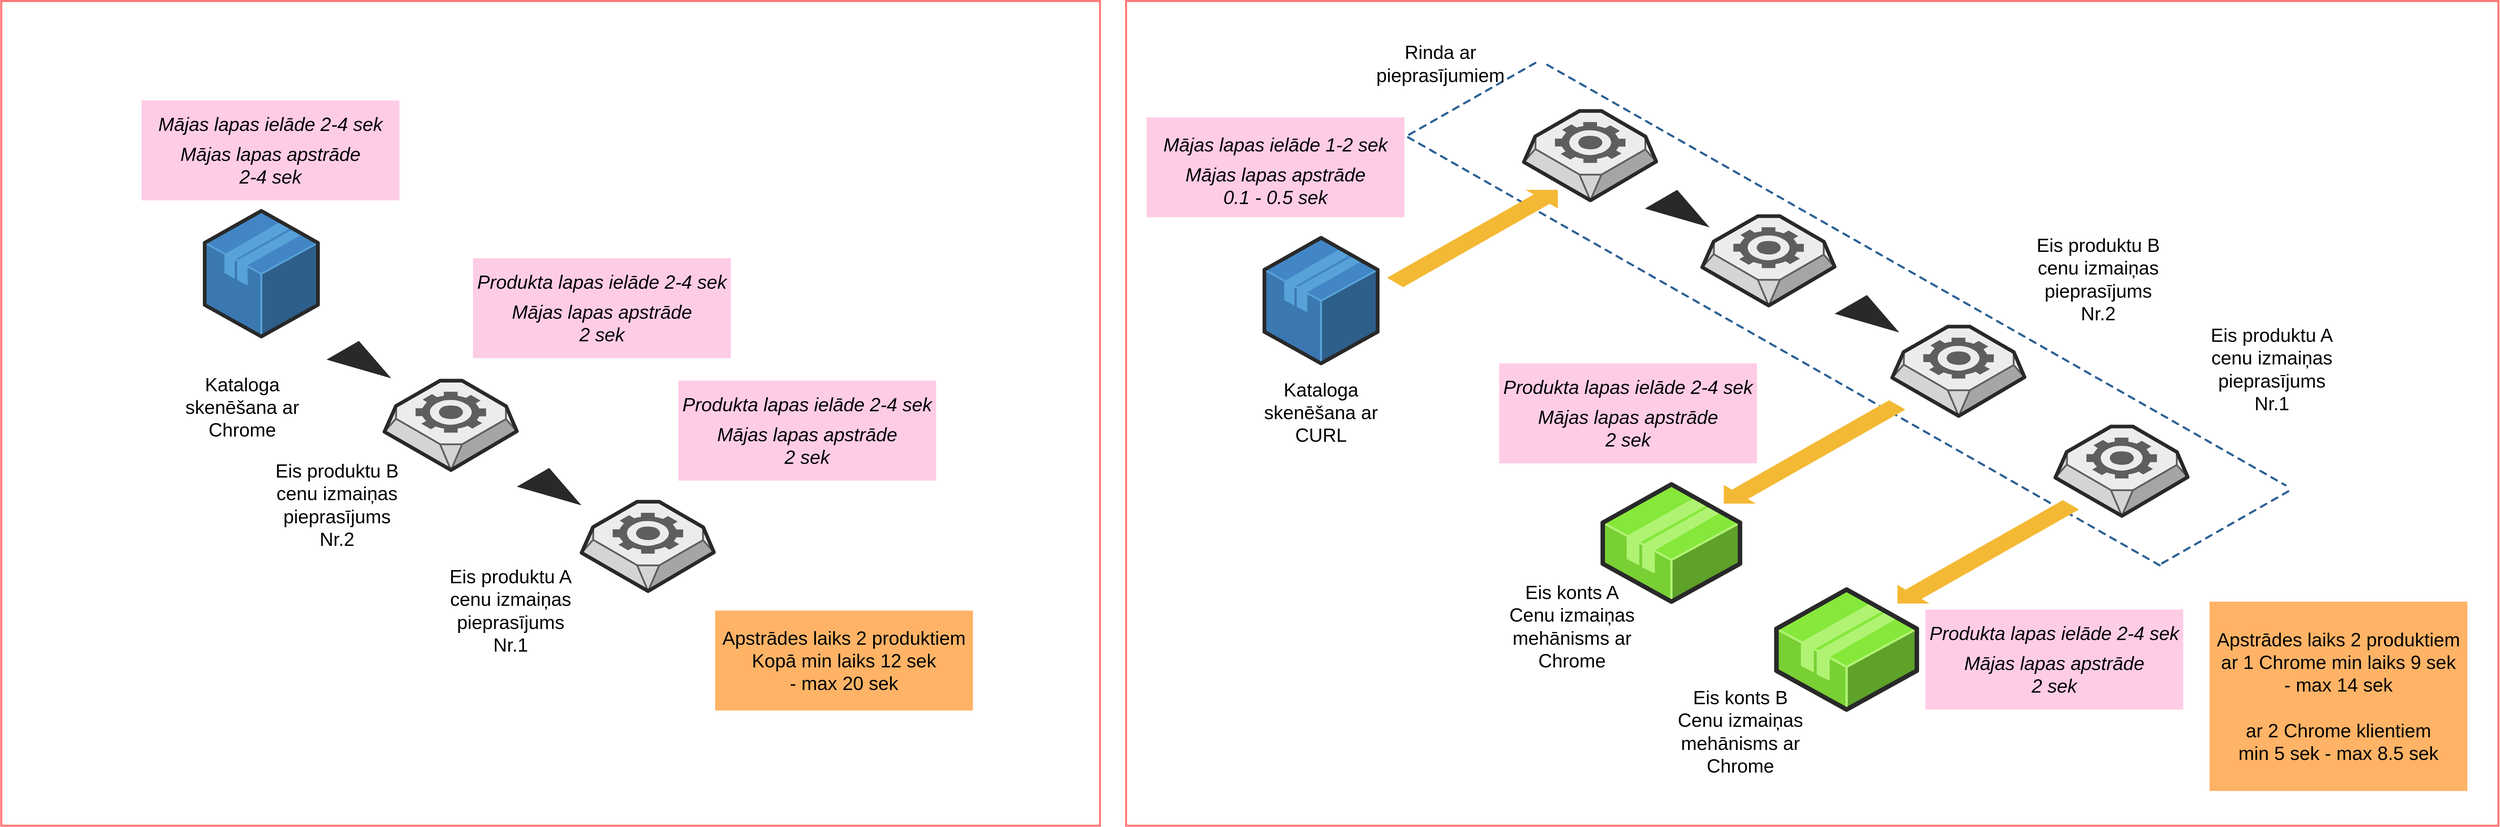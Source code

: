 <mxfile version="13.7.7" type="github">
  <diagram name="Page-1" id="aaaa8250-4180-3840-79b5-4cada1eebb92">
    <mxGraphModel dx="7850" dy="2460" grid="1" gridSize="10" guides="1" tooltips="1" connect="1" arrows="1" fold="1" page="1" pageScale="1" pageWidth="850" pageHeight="1100" background="#ffffff" math="0" shadow="0">
      <root>
        <mxCell id="0" />
        <mxCell id="1" parent="0" />
        <mxCell id="n017cbdm8rM538X0vNHp-84" value="" style="shape=ext;double=1;rounded=0;whiteSpace=wrap;html=1;shadow=0;strokeColor=#FF0000;fillColor=none;" vertex="1" parent="1">
          <mxGeometry x="260" y="350" width="2610" height="1570" as="geometry" />
        </mxCell>
        <mxCell id="n017cbdm8rM538X0vNHp-83" value="" style="shape=ext;double=1;rounded=0;whiteSpace=wrap;html=1;shadow=0;strokeColor=#FF0000;fillColor=none;" vertex="1" parent="1">
          <mxGeometry x="-1877.6" y="350" width="2090" height="1570" as="geometry" />
        </mxCell>
        <mxCell id="d5ac148becb70bc-8" value="" style="verticalLabelPosition=bottom;html=1;verticalAlign=top;strokeWidth=1;dashed=0;shape=mxgraph.aws3d.dashedArrowlessEdge;aspect=fixed;rounded=1;shadow=0;comic=0;fontFamily=Verdana;fontSize=12" parent="1" vertex="1">
          <mxGeometry x="1061.29" y="472.2" width="1403.22" height="799.6" as="geometry" />
        </mxCell>
        <mxCell id="d5ac148becb70bc-10" value="" style="verticalLabelPosition=bottom;html=1;verticalAlign=top;strokeWidth=1;dashed=0;shape=mxgraph.aws3d.dashedArrowlessEdge;fillColor=#000000;aspect=fixed;rounded=1;shadow=0;comic=0;fontFamily=Verdana;fontSize=12;fontColor=#000000;flipV=1;" parent="1" vertex="1">
          <mxGeometry x="798.9" y="464" width="248" height="141" as="geometry" />
        </mxCell>
        <mxCell id="d5ac148becb70bc-12" value="" style="verticalLabelPosition=bottom;html=1;verticalAlign=top;strokeWidth=1;dashed=0;shape=mxgraph.aws3d.dashedArrowlessEdge;aspect=fixed;rounded=1;shadow=0;comic=0;fontFamily=Verdana;fontSize=12;flipV=1;" parent="1" vertex="1">
          <mxGeometry x="2229.9" y="1278" width="249" height="142" as="geometry" />
        </mxCell>
        <mxCell id="n017cbdm8rM538X0vNHp-3" value="" style="verticalLabelPosition=bottom;html=1;verticalAlign=top;strokeWidth=1;dashed=0;shape=mxgraph.aws3d.dashedArrowlessEdge;aspect=fixed;rounded=1;shadow=0;comic=0;fontFamily=Verdana;fontSize=12" vertex="1" parent="1">
          <mxGeometry x="796.9" y="610" width="1432" height="816" as="geometry" />
        </mxCell>
        <mxCell id="n017cbdm8rM538X0vNHp-4" value="" style="verticalLabelPosition=bottom;html=1;verticalAlign=top;strokeWidth=1;align=center;outlineConnect=0;dashed=0;outlineConnect=0;shape=mxgraph.aws3d.flatEdge;fillColor=#000000;aspect=fixed;" vertex="1" parent="1">
          <mxGeometry x="756.9" y="710" width="324.65" height="184.93" as="geometry" />
        </mxCell>
        <mxCell id="n017cbdm8rM538X0vNHp-5" value="" style="verticalLabelPosition=bottom;html=1;verticalAlign=top;strokeWidth=1;align=center;outlineConnect=0;dashed=0;outlineConnect=0;shape=mxgraph.aws3d.application;fillColor=#4286c5;strokeColor=#57A2D8;aspect=fixed;" vertex="1" parent="1">
          <mxGeometry x="523.9" y="801.2" width="215.2" height="238.8" as="geometry" />
        </mxCell>
        <mxCell id="n017cbdm8rM538X0vNHp-6" value="" style="verticalLabelPosition=bottom;html=1;verticalAlign=top;strokeWidth=1;align=center;outlineConnect=0;dashed=0;outlineConnect=0;shape=mxgraph.aws3d.application2;fillColor=#86E83A;strokeColor=#B0F373;aspect=fixed;" vertex="1" parent="1">
          <mxGeometry x="1496.9" y="1470" width="266.83" height="228.1" as="geometry" />
        </mxCell>
        <mxCell id="n017cbdm8rM538X0vNHp-8" value="" style="verticalLabelPosition=bottom;html=1;verticalAlign=top;strokeWidth=1;align=center;outlineConnect=0;dashed=0;outlineConnect=0;shape=mxgraph.aws3d.worker;fillColor=#ECECEC;strokeColor=#5E5E5E;aspect=fixed;" vertex="1" parent="1">
          <mxGeometry x="1355.9" y="760" width="251.6" height="170" as="geometry" />
        </mxCell>
        <mxCell id="n017cbdm8rM538X0vNHp-9" value="" style="verticalLabelPosition=bottom;html=1;verticalAlign=top;strokeWidth=1;align=center;outlineConnect=0;dashed=0;outlineConnect=0;shape=mxgraph.aws3d.worker;fillColor=#ECECEC;strokeColor=#5E5E5E;aspect=fixed;" vertex="1" parent="1">
          <mxGeometry x="1716.9" y="970" width="251.6" height="170" as="geometry" />
        </mxCell>
        <mxCell id="n017cbdm8rM538X0vNHp-10" value="" style="verticalLabelPosition=bottom;html=1;verticalAlign=top;strokeWidth=1;align=center;outlineConnect=0;dashed=0;outlineConnect=0;shape=mxgraph.aws3d.flatEdge;fillColor=#000000;aspect=fixed;direction=west;" vertex="1" parent="1">
          <mxGeometry x="1396.9" y="1110" width="345.11" height="196.59" as="geometry" />
        </mxCell>
        <mxCell id="n017cbdm8rM538X0vNHp-11" value="" style="verticalLabelPosition=bottom;html=1;verticalAlign=top;strokeWidth=1;align=center;outlineConnect=0;dashed=0;outlineConnect=0;shape=mxgraph.aws3d.application2;fillColor=#86E83A;strokeColor=#B0F373;aspect=fixed;" vertex="1" parent="1">
          <mxGeometry x="1166.9" y="1270" width="260.87" height="223" as="geometry" />
        </mxCell>
        <mxCell id="n017cbdm8rM538X0vNHp-12" value="" style="verticalLabelPosition=bottom;html=1;verticalAlign=top;strokeWidth=1;align=center;outlineConnect=0;dashed=0;outlineConnect=0;shape=mxgraph.aws3d.worker;fillColor=#ECECEC;strokeColor=#5E5E5E;aspect=fixed;" vertex="1" parent="1">
          <mxGeometry x="2026.9" y="1160" width="251.6" height="170" as="geometry" />
        </mxCell>
        <mxCell id="n017cbdm8rM538X0vNHp-13" value="" style="verticalLabelPosition=bottom;html=1;verticalAlign=top;strokeWidth=1;align=center;outlineConnect=0;dashed=0;outlineConnect=0;shape=mxgraph.aws3d.flatEdge;fillColor=#000000;aspect=fixed;direction=west;" vertex="1" parent="1">
          <mxGeometry x="1726.9" y="1300" width="345.11" height="196.59" as="geometry" />
        </mxCell>
        <mxCell id="n017cbdm8rM538X0vNHp-16" value="&lt;div&gt;&lt;font style=&quot;font-size: 36px&quot;&gt;Kataloga skenēšana ar CURL&lt;/font&gt;&lt;/div&gt;&lt;div&gt;&lt;br&gt;&lt;/div&gt;" style="text;html=1;strokeColor=none;fillColor=none;align=center;verticalAlign=middle;whiteSpace=wrap;rounded=0;" vertex="1" parent="1">
          <mxGeometry x="480" y="1070" width="303" height="140" as="geometry" />
        </mxCell>
        <mxCell id="n017cbdm8rM538X0vNHp-18" value="&lt;div&gt;&lt;div&gt;&lt;font style=&quot;font-size: 36px&quot;&gt;Eis produktu B cenu izmaiņas pieprasījums&lt;/font&gt;&lt;/div&gt;&lt;/div&gt;&lt;div&gt;&lt;font style=&quot;font-size: 36px&quot;&gt;Nr.2&lt;/font&gt;&lt;/div&gt;" style="text;html=1;strokeColor=none;fillColor=none;align=center;verticalAlign=middle;whiteSpace=wrap;rounded=0;" vertex="1" parent="1">
          <mxGeometry x="1956.9" y="810" width="303" height="140" as="geometry" />
        </mxCell>
        <mxCell id="n017cbdm8rM538X0vNHp-19" value="&lt;font style=&quot;font-size: 36px&quot;&gt;Rinda ar pieprasījumiem&lt;/font&gt;" style="text;html=1;strokeColor=none;fillColor=none;align=center;verticalAlign=middle;whiteSpace=wrap;rounded=0;" vertex="1" parent="1">
          <mxGeometry x="706.9" y="400" width="303" height="140" as="geometry" />
        </mxCell>
        <mxCell id="n017cbdm8rM538X0vNHp-20" value="&lt;div&gt;&lt;font style=&quot;font-size: 36px&quot;&gt;Eis konts A&lt;/font&gt;&lt;/div&gt;&lt;div&gt;&lt;font style=&quot;font-size: 36px&quot;&gt;Cenu izmaiņas mehānisms ar Chrome&lt;br&gt;&lt;/font&gt;&lt;/div&gt;" style="text;html=1;strokeColor=none;fillColor=none;align=center;verticalAlign=middle;whiteSpace=wrap;rounded=0;" vertex="1" parent="1">
          <mxGeometry x="956.9" y="1470" width="303" height="140" as="geometry" />
        </mxCell>
        <mxCell id="n017cbdm8rM538X0vNHp-24" value="&lt;div&gt;&lt;font style=&quot;font-size: 36px&quot;&gt;Eis konts B&lt;br&gt;&lt;/font&gt;&lt;/div&gt;&lt;div&gt;&lt;font style=&quot;font-size: 36px&quot;&gt;Cenu izmaiņas mehānisms ar Chrome&lt;br&gt;&lt;/font&gt;&lt;/div&gt;" style="text;html=1;strokeColor=none;fillColor=none;align=center;verticalAlign=middle;whiteSpace=wrap;rounded=0;" vertex="1" parent="1">
          <mxGeometry x="1276.9" y="1670" width="303" height="140" as="geometry" />
        </mxCell>
        <mxCell id="n017cbdm8rM538X0vNHp-28" value="" style="verticalLabelPosition=bottom;html=1;verticalAlign=top;strokeWidth=1;align=center;outlineConnect=0;dashed=0;outlineConnect=0;shape=mxgraph.aws3d.arrowhead;aspect=fixed;shadow=0;direction=west;" vertex="1" parent="1">
          <mxGeometry x="1246.9" y="710" width="122.98" height="71.2" as="geometry" />
        </mxCell>
        <mxCell id="n017cbdm8rM538X0vNHp-29" value="" style="verticalLabelPosition=bottom;html=1;verticalAlign=top;strokeWidth=1;align=center;outlineConnect=0;dashed=0;outlineConnect=0;shape=mxgraph.aws3d.arrowhead;aspect=fixed;shadow=0;direction=west;" vertex="1" parent="1">
          <mxGeometry x="1607.5" y="910" width="122.98" height="71.2" as="geometry" />
        </mxCell>
        <mxCell id="n017cbdm8rM538X0vNHp-30" value="Text" style="text;html=1;strokeColor=none;fillColor=none;align=center;verticalAlign=middle;whiteSpace=wrap;rounded=0;shadow=0;" vertex="1" parent="1">
          <mxGeometry x="1056.9" y="1090" width="40" height="20" as="geometry" />
        </mxCell>
        <mxCell id="n017cbdm8rM538X0vNHp-31" value="&lt;div&gt;&lt;div&gt;&lt;font style=&quot;font-size: 36px&quot;&gt;Eis produktu A cenu izmaiņas pieprasījums&lt;/font&gt;&lt;/div&gt;&lt;/div&gt;&lt;div&gt;&lt;font style=&quot;font-size: 36px&quot;&gt;Nr.1&lt;br&gt;&lt;/font&gt;&lt;/div&gt;" style="text;html=1;strokeColor=none;fillColor=none;align=center;verticalAlign=middle;whiteSpace=wrap;rounded=0;" vertex="1" parent="1">
          <mxGeometry x="2286.9" y="981.2" width="303" height="140" as="geometry" />
        </mxCell>
        <mxCell id="n017cbdm8rM538X0vNHp-32" value="" style="verticalLabelPosition=bottom;html=1;verticalAlign=top;strokeWidth=1;align=center;outlineConnect=0;dashed=0;outlineConnect=0;shape=mxgraph.aws3d.application;fillColor=#4286c5;strokeColor=#57A2D8;aspect=fixed;" vertex="1" parent="1">
          <mxGeometry x="-1490" y="750.0" width="215.2" height="238.8" as="geometry" />
        </mxCell>
        <mxCell id="n017cbdm8rM538X0vNHp-33" value="&lt;div&gt;&lt;font style=&quot;font-size: 36px&quot;&gt;Kataloga skenēšana ar Chrome&lt;br&gt;&lt;/font&gt;&lt;/div&gt;&lt;div&gt;&lt;br&gt;&lt;/div&gt;" style="text;html=1;strokeColor=none;fillColor=none;align=center;verticalAlign=middle;whiteSpace=wrap;rounded=0;" vertex="1" parent="1">
          <mxGeometry x="-1570" y="1060" width="303" height="140" as="geometry" />
        </mxCell>
        <mxCell id="n017cbdm8rM538X0vNHp-34" value="" style="verticalLabelPosition=bottom;html=1;verticalAlign=top;strokeWidth=1;align=center;outlineConnect=0;dashed=0;outlineConnect=0;shape=mxgraph.aws3d.worker;fillColor=#ECECEC;strokeColor=#5E5E5E;aspect=fixed;" vertex="1" parent="1">
          <mxGeometry x="1016.9" y="560.0" width="251.6" height="170" as="geometry" />
        </mxCell>
        <mxCell id="n017cbdm8rM538X0vNHp-36" value="" style="verticalLabelPosition=bottom;html=1;verticalAlign=top;strokeWidth=1;align=center;outlineConnect=0;dashed=0;outlineConnect=0;shape=mxgraph.aws3d.worker;fillColor=#ECECEC;strokeColor=#5E5E5E;aspect=fixed;" vertex="1" parent="1">
          <mxGeometry x="-1148.4" y="1072.8" width="251.6" height="170" as="geometry" />
        </mxCell>
        <mxCell id="n017cbdm8rM538X0vNHp-37" value="" style="verticalLabelPosition=bottom;html=1;verticalAlign=top;strokeWidth=1;align=center;outlineConnect=0;dashed=0;outlineConnect=0;shape=mxgraph.aws3d.arrowhead;aspect=fixed;shadow=0;direction=west;" vertex="1" parent="1">
          <mxGeometry x="-1258.4" y="997.2" width="122.98" height="71.2" as="geometry" />
        </mxCell>
        <mxCell id="n017cbdm8rM538X0vNHp-38" value="" style="verticalLabelPosition=bottom;html=1;verticalAlign=top;strokeWidth=1;align=center;outlineConnect=0;dashed=0;outlineConnect=0;shape=mxgraph.aws3d.worker;fillColor=#ECECEC;strokeColor=#5E5E5E;aspect=fixed;" vertex="1" parent="1">
          <mxGeometry x="-773.82" y="1303" width="251.6" height="170" as="geometry" />
        </mxCell>
        <mxCell id="n017cbdm8rM538X0vNHp-39" value="" style="verticalLabelPosition=bottom;html=1;verticalAlign=top;strokeWidth=1;align=center;outlineConnect=0;dashed=0;outlineConnect=0;shape=mxgraph.aws3d.arrowhead;aspect=fixed;shadow=0;direction=west;" vertex="1" parent="1">
          <mxGeometry x="-896.8" y="1238.8" width="122.98" height="71.2" as="geometry" />
        </mxCell>
        <mxCell id="n017cbdm8rM538X0vNHp-41" value="&lt;div&gt;&lt;div&gt;&lt;font style=&quot;font-size: 36px&quot;&gt;Eis produktu A cenu izmaiņas pieprasījums&lt;/font&gt;&lt;/div&gt;&lt;/div&gt;&lt;div&gt;&lt;font style=&quot;font-size: 36px&quot;&gt;Nr.1&lt;br&gt;&lt;/font&gt;&lt;/div&gt;" style="text;html=1;strokeColor=none;fillColor=none;align=center;verticalAlign=middle;whiteSpace=wrap;rounded=0;" vertex="1" parent="1">
          <mxGeometry x="-1060" y="1440" width="303" height="140" as="geometry" />
        </mxCell>
        <mxCell id="n017cbdm8rM538X0vNHp-42" value="&lt;div&gt;&lt;div&gt;&lt;font style=&quot;font-size: 36px&quot;&gt;Eis produktu B cenu izmaiņas pieprasījums&lt;/font&gt;&lt;/div&gt;&lt;/div&gt;&lt;div&gt;&lt;font style=&quot;font-size: 36px&quot;&gt;Nr.2&lt;/font&gt;&lt;/div&gt;" style="text;html=1;strokeColor=none;fillColor=none;align=center;verticalAlign=middle;whiteSpace=wrap;rounded=0;" vertex="1" parent="1">
          <mxGeometry x="-1390" y="1238.8" width="303" height="140" as="geometry" />
        </mxCell>
        <mxCell id="n017cbdm8rM538X0vNHp-45" value="&lt;div&gt;&lt;br&gt;&lt;font style=&quot;font-size: 36px&quot;&gt;&lt;span class=&quot;aCOpRe&quot;&gt;&lt;span&gt;&lt;em&gt;Mājas lapas ielāde 2-4 sek&lt;/em&gt;&lt;/span&gt;&lt;/span&gt;&lt;/font&gt;&lt;/div&gt;&lt;div&gt;&lt;br&gt;&lt;font style=&quot;font-size: 36px&quot;&gt;&lt;span class=&quot;aCOpRe&quot;&gt;&lt;span&gt;&lt;em&gt;&lt;font style=&quot;font-size: 36px&quot;&gt;&lt;span class=&quot;aCOpRe&quot;&gt;&lt;span&gt;&lt;em&gt;Mājas lapas apstrāde&lt;/em&gt;&lt;/span&gt;&lt;/span&gt;&lt;/font&gt;&lt;/em&gt;&lt;/span&gt;&lt;/span&gt;&lt;/font&gt;&lt;/div&gt;&lt;div&gt;&lt;font style=&quot;font-size: 36px&quot;&gt;&lt;span class=&quot;aCOpRe&quot;&gt;&lt;span&gt;&lt;em&gt;&lt;font style=&quot;font-size: 36px&quot;&gt;&lt;span class=&quot;aCOpRe&quot;&gt;&lt;span&gt;&lt;em&gt;2-4 sek&lt;br&gt;&lt;/em&gt;&lt;/span&gt;&lt;/span&gt;&lt;/font&gt;&lt;/em&gt;&lt;/span&gt;&lt;/span&gt;&lt;/font&gt;&lt;/div&gt;&lt;div&gt;&lt;br&gt;&lt;/div&gt;" style="text;html=1;strokeColor=none;fillColor=#FFCCE6;align=center;verticalAlign=middle;whiteSpace=wrap;rounded=0;" vertex="1" parent="1">
          <mxGeometry x="-1610" y="540" width="490" height="190" as="geometry" />
        </mxCell>
        <mxCell id="n017cbdm8rM538X0vNHp-47" value="&lt;div&gt;&lt;br&gt;&lt;font style=&quot;font-size: 36px&quot;&gt;&lt;span class=&quot;aCOpRe&quot;&gt;&lt;span&gt;&lt;em&gt;Produkta lapas ielāde 2-4 sek&lt;/em&gt;&lt;/span&gt;&lt;/span&gt;&lt;/font&gt;&lt;/div&gt;&lt;div&gt;&lt;br&gt;&lt;font style=&quot;font-size: 36px&quot;&gt;&lt;span class=&quot;aCOpRe&quot;&gt;&lt;span&gt;&lt;em&gt;&lt;font style=&quot;font-size: 36px&quot;&gt;&lt;span class=&quot;aCOpRe&quot;&gt;&lt;span&gt;&lt;em&gt;Mājas lapas apstrāde&lt;/em&gt;&lt;/span&gt;&lt;/span&gt;&lt;/font&gt;&lt;/em&gt;&lt;/span&gt;&lt;/span&gt;&lt;/font&gt;&lt;/div&gt;&lt;div&gt;&lt;font style=&quot;font-size: 36px&quot;&gt;&lt;span class=&quot;aCOpRe&quot;&gt;&lt;span&gt;&lt;em&gt;&lt;font style=&quot;font-size: 36px&quot;&gt;&lt;span class=&quot;aCOpRe&quot;&gt;&lt;span&gt;&lt;em&gt;2 sek&lt;br&gt;&lt;/em&gt;&lt;/span&gt;&lt;/span&gt;&lt;/font&gt;&lt;/em&gt;&lt;/span&gt;&lt;/span&gt;&lt;/font&gt;&lt;/div&gt;&lt;div&gt;&lt;br&gt;&lt;/div&gt;" style="text;html=1;strokeColor=none;fillColor=#FFCCE6;align=center;verticalAlign=middle;whiteSpace=wrap;rounded=0;" vertex="1" parent="1">
          <mxGeometry x="-980" y="840" width="490" height="190" as="geometry" />
        </mxCell>
        <mxCell id="n017cbdm8rM538X0vNHp-48" value="&lt;div&gt;&lt;br&gt;&lt;font style=&quot;font-size: 36px&quot;&gt;&lt;span class=&quot;aCOpRe&quot;&gt;&lt;span&gt;&lt;em&gt;Produkta lapas ielāde 2-4 sek&lt;/em&gt;&lt;/span&gt;&lt;/span&gt;&lt;/font&gt;&lt;/div&gt;&lt;div&gt;&lt;br&gt;&lt;font style=&quot;font-size: 36px&quot;&gt;&lt;span class=&quot;aCOpRe&quot;&gt;&lt;span&gt;&lt;em&gt;&lt;font style=&quot;font-size: 36px&quot;&gt;&lt;span class=&quot;aCOpRe&quot;&gt;&lt;span&gt;&lt;em&gt;Mājas lapas apstrāde&lt;/em&gt;&lt;/span&gt;&lt;/span&gt;&lt;/font&gt;&lt;/em&gt;&lt;/span&gt;&lt;/span&gt;&lt;/font&gt;&lt;/div&gt;&lt;div&gt;&lt;font style=&quot;font-size: 36px&quot;&gt;&lt;span class=&quot;aCOpRe&quot;&gt;&lt;span&gt;&lt;em&gt;&lt;font style=&quot;font-size: 36px&quot;&gt;&lt;span class=&quot;aCOpRe&quot;&gt;&lt;span&gt;&lt;em&gt;2 sek&lt;br&gt;&lt;/em&gt;&lt;/span&gt;&lt;/span&gt;&lt;/font&gt;&lt;/em&gt;&lt;/span&gt;&lt;/span&gt;&lt;/font&gt;&lt;/div&gt;&lt;div&gt;&lt;br&gt;&lt;/div&gt;" style="text;html=1;strokeColor=none;fillColor=#FFCCE6;align=center;verticalAlign=middle;whiteSpace=wrap;rounded=0;" vertex="1" parent="1">
          <mxGeometry x="-590" y="1072.8" width="490" height="190" as="geometry" />
        </mxCell>
        <mxCell id="n017cbdm8rM538X0vNHp-74" value="&lt;div&gt;&lt;br&gt;&lt;font style=&quot;font-size: 36px&quot;&gt;&lt;span class=&quot;aCOpRe&quot;&gt;&lt;span&gt;&lt;em&gt;Mājas lapas ielāde 1-2 sek&lt;/em&gt;&lt;/span&gt;&lt;/span&gt;&lt;/font&gt;&lt;/div&gt;&lt;div&gt;&lt;br&gt;&lt;font style=&quot;font-size: 36px&quot;&gt;&lt;span class=&quot;aCOpRe&quot;&gt;&lt;span&gt;&lt;em&gt;&lt;font style=&quot;font-size: 36px&quot;&gt;&lt;span class=&quot;aCOpRe&quot;&gt;&lt;span&gt;&lt;em&gt;Mājas lapas apstrāde&lt;/em&gt;&lt;/span&gt;&lt;/span&gt;&lt;/font&gt;&lt;/em&gt;&lt;/span&gt;&lt;/span&gt;&lt;/font&gt;&lt;/div&gt;&lt;div&gt;&lt;font style=&quot;font-size: 36px&quot;&gt;&lt;span class=&quot;aCOpRe&quot;&gt;&lt;span&gt;&lt;em&gt;&lt;font style=&quot;font-size: 36px&quot;&gt;&lt;span class=&quot;aCOpRe&quot;&gt;&lt;span&gt;&lt;em&gt;0.1 - 0.5 sek&lt;br&gt;&lt;/em&gt;&lt;/span&gt;&lt;/span&gt;&lt;/font&gt;&lt;/em&gt;&lt;/span&gt;&lt;/span&gt;&lt;/font&gt;&lt;/div&gt;" style="text;html=1;strokeColor=none;fillColor=#FFCCE6;align=center;verticalAlign=middle;whiteSpace=wrap;rounded=0;" vertex="1" parent="1">
          <mxGeometry x="300.0" y="572.2" width="490" height="190" as="geometry" />
        </mxCell>
        <mxCell id="n017cbdm8rM538X0vNHp-75" value="&lt;div&gt;&lt;br&gt;&lt;font style=&quot;font-size: 36px&quot;&gt;&lt;span class=&quot;aCOpRe&quot;&gt;&lt;span&gt;&lt;em&gt;Produkta lapas ielāde 2-4 sek&lt;/em&gt;&lt;/span&gt;&lt;/span&gt;&lt;/font&gt;&lt;/div&gt;&lt;div&gt;&lt;br&gt;&lt;font style=&quot;font-size: 36px&quot;&gt;&lt;span class=&quot;aCOpRe&quot;&gt;&lt;span&gt;&lt;em&gt;&lt;font style=&quot;font-size: 36px&quot;&gt;&lt;span class=&quot;aCOpRe&quot;&gt;&lt;span&gt;&lt;em&gt;Mājas lapas apstrāde&lt;/em&gt;&lt;/span&gt;&lt;/span&gt;&lt;/font&gt;&lt;/em&gt;&lt;/span&gt;&lt;/span&gt;&lt;/font&gt;&lt;/div&gt;&lt;div&gt;&lt;font style=&quot;font-size: 36px&quot;&gt;&lt;span class=&quot;aCOpRe&quot;&gt;&lt;span&gt;&lt;em&gt;&lt;font style=&quot;font-size: 36px&quot;&gt;&lt;span class=&quot;aCOpRe&quot;&gt;&lt;span&gt;&lt;em&gt;2 sek&lt;br&gt;&lt;/em&gt;&lt;/span&gt;&lt;/span&gt;&lt;/font&gt;&lt;/em&gt;&lt;/span&gt;&lt;/span&gt;&lt;/font&gt;&lt;/div&gt;&lt;div&gt;&lt;br&gt;&lt;/div&gt;" style="text;html=1;strokeColor=none;fillColor=#FFCCE6;align=center;verticalAlign=middle;whiteSpace=wrap;rounded=0;" vertex="1" parent="1">
          <mxGeometry x="970" y="1040" width="490" height="190" as="geometry" />
        </mxCell>
        <mxCell id="n017cbdm8rM538X0vNHp-76" value="&lt;div&gt;&lt;br&gt;&lt;font style=&quot;font-size: 36px&quot;&gt;&lt;span class=&quot;aCOpRe&quot;&gt;&lt;span&gt;&lt;em&gt;Produkta lapas ielāde 2-4 sek&lt;/em&gt;&lt;/span&gt;&lt;/span&gt;&lt;/font&gt;&lt;/div&gt;&lt;div&gt;&lt;br&gt;&lt;font style=&quot;font-size: 36px&quot;&gt;&lt;span class=&quot;aCOpRe&quot;&gt;&lt;span&gt;&lt;em&gt;&lt;font style=&quot;font-size: 36px&quot;&gt;&lt;span class=&quot;aCOpRe&quot;&gt;&lt;span&gt;&lt;em&gt;Mājas lapas apstrāde&lt;/em&gt;&lt;/span&gt;&lt;/span&gt;&lt;/font&gt;&lt;/em&gt;&lt;/span&gt;&lt;/span&gt;&lt;/font&gt;&lt;/div&gt;&lt;div&gt;&lt;font style=&quot;font-size: 36px&quot;&gt;&lt;span class=&quot;aCOpRe&quot;&gt;&lt;span&gt;&lt;em&gt;&lt;font style=&quot;font-size: 36px&quot;&gt;&lt;span class=&quot;aCOpRe&quot;&gt;&lt;span&gt;&lt;em&gt;2 sek&lt;br&gt;&lt;/em&gt;&lt;/span&gt;&lt;/span&gt;&lt;/font&gt;&lt;/em&gt;&lt;/span&gt;&lt;/span&gt;&lt;/font&gt;&lt;/div&gt;&lt;div&gt;&lt;br&gt;&lt;/div&gt;" style="text;html=1;strokeColor=none;fillColor=#FFCCE6;align=center;verticalAlign=middle;whiteSpace=wrap;rounded=0;" vertex="1" parent="1">
          <mxGeometry x="1780" y="1508.1" width="490" height="190" as="geometry" />
        </mxCell>
        <mxCell id="n017cbdm8rM538X0vNHp-77" value="&lt;div&gt;&lt;font style=&quot;font-size: 36px&quot;&gt;Apstrādes laiks 2 produktiem Kopā min laiks 12 sek &lt;br&gt;&lt;/font&gt;&lt;/div&gt;&lt;div&gt;&lt;font style=&quot;font-size: 36px&quot;&gt;- max 20 sek&lt;/font&gt;&lt;/div&gt;" style="text;html=1;strokeColor=none;fillColor=#FFB366;align=center;verticalAlign=middle;whiteSpace=wrap;rounded=0;" vertex="1" parent="1">
          <mxGeometry x="-520" y="1510" width="490" height="190" as="geometry" />
        </mxCell>
        <mxCell id="n017cbdm8rM538X0vNHp-85" value="&lt;div&gt;&lt;font style=&quot;font-size: 36px&quot;&gt;Apstrādes laiks 2 produktiem ar 1 Chrome min laiks 9 sek &lt;br&gt;&lt;/font&gt;&lt;/div&gt;&lt;div&gt;&lt;font style=&quot;font-size: 36px&quot;&gt;- max 14 sek&lt;/font&gt;&lt;/div&gt;&lt;div&gt;&lt;font style=&quot;font-size: 36px&quot;&gt;&lt;br&gt;&lt;/font&gt;&lt;/div&gt;&lt;div&gt;&lt;font style=&quot;font-size: 36px&quot;&gt;ar 2 Chrome klientiem&lt;br&gt;&lt;/font&gt;&lt;/div&gt;&lt;div&gt;&lt;font style=&quot;font-size: 36px&quot;&gt;min 5 sek - max 8.5 sek&lt;br&gt;&lt;/font&gt;&lt;/div&gt;" style="text;html=1;strokeColor=none;fillColor=#FFB366;align=center;verticalAlign=middle;whiteSpace=wrap;rounded=0;" vertex="1" parent="1">
          <mxGeometry x="2320" y="1493" width="490" height="360" as="geometry" />
        </mxCell>
      </root>
    </mxGraphModel>
  </diagram>
</mxfile>
